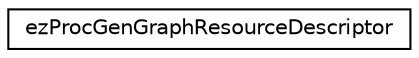 digraph "Graphical Class Hierarchy"
{
 // LATEX_PDF_SIZE
  edge [fontname="Helvetica",fontsize="10",labelfontname="Helvetica",labelfontsize="10"];
  node [fontname="Helvetica",fontsize="10",shape=record];
  rankdir="LR";
  Node0 [label="ezProcGenGraphResourceDescriptor",height=0.2,width=0.4,color="black", fillcolor="white", style="filled",URL="$da/d5c/structez_proc_gen_graph_resource_descriptor.htm",tooltip=" "];
}
